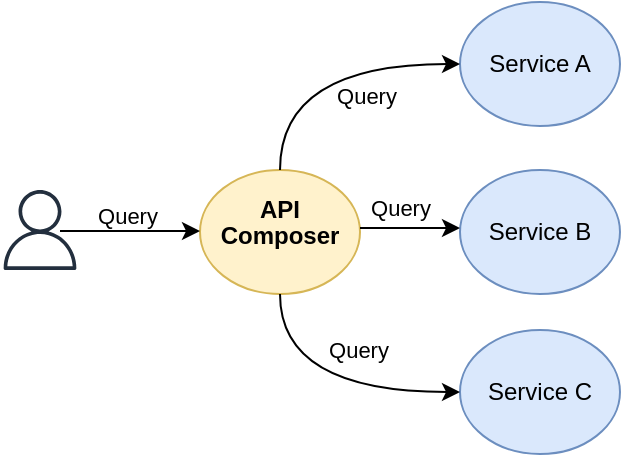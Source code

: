 <mxfile version="15.8.2" type="device"><diagram id="gt4Ij3_lqlr7Av8OrU1x" name="Page-1"><mxGraphModel dx="946" dy="524" grid="1" gridSize="10" guides="1" tooltips="1" connect="1" arrows="1" fold="1" page="1" pageScale="1" pageWidth="850" pageHeight="1100" math="0" shadow="0"><root><mxCell id="0"/><mxCell id="1" parent="0"/><mxCell id="mUacGO4hYQbzx8KF1aHa-20" value="" style="outlineConnect=0;fontColor=#232F3E;gradientColor=none;fillColor=#232F3E;strokeColor=none;dashed=0;verticalLabelPosition=bottom;verticalAlign=top;align=center;html=1;fontSize=12;fontStyle=0;aspect=fixed;pointerEvents=1;shape=mxgraph.aws4.user;" vertex="1" parent="1"><mxGeometry x="260" y="504" width="40" height="40" as="geometry"/></mxCell><mxCell id="mUacGO4hYQbzx8KF1aHa-21" value="" style="ellipse;whiteSpace=wrap;html=1;fillColor=#fff2cc;strokeColor=#d6b656;fontStyle=1" vertex="1" parent="1"><mxGeometry x="360" y="494" width="80" height="62" as="geometry"/></mxCell><mxCell id="mUacGO4hYQbzx8KF1aHa-22" value="Service A" style="ellipse;whiteSpace=wrap;html=1;fillColor=#dae8fc;strokeColor=#6c8ebf;" vertex="1" parent="1"><mxGeometry x="490" y="410" width="80" height="62" as="geometry"/></mxCell><mxCell id="mUacGO4hYQbzx8KF1aHa-23" value="Service B" style="ellipse;whiteSpace=wrap;html=1;fillColor=#dae8fc;strokeColor=#6c8ebf;" vertex="1" parent="1"><mxGeometry x="490" y="494" width="80" height="62" as="geometry"/></mxCell><mxCell id="mUacGO4hYQbzx8KF1aHa-24" value="Service C" style="ellipse;whiteSpace=wrap;html=1;fillColor=#dae8fc;strokeColor=#6c8ebf;" vertex="1" parent="1"><mxGeometry x="490" y="574" width="80" height="62" as="geometry"/></mxCell><mxCell id="mUacGO4hYQbzx8KF1aHa-25" value="" style="endArrow=none;html=1;entryX=0.5;entryY=1;entryDx=0;entryDy=0;exitX=0;exitY=0.5;exitDx=0;exitDy=0;curved=1;startArrow=classic;startFill=1;endFill=0;" edge="1" parent="1" source="mUacGO4hYQbzx8KF1aHa-24" target="mUacGO4hYQbzx8KF1aHa-21"><mxGeometry width="50" height="50" relative="1" as="geometry"><mxPoint x="500" y="584" as="sourcePoint"/><mxPoint x="430" y="534" as="targetPoint"/><Array as="points"><mxPoint x="400" y="605"/></Array></mxGeometry></mxCell><mxCell id="mUacGO4hYQbzx8KF1aHa-26" value="Query" style="edgeLabel;html=1;align=center;verticalAlign=middle;resizable=0;points=[];" vertex="1" connectable="0" parent="mUacGO4hYQbzx8KF1aHa-25"><mxGeometry x="-0.137" y="-12" relative="1" as="geometry"><mxPoint x="9" y="-9" as="offset"/></mxGeometry></mxCell><mxCell id="mUacGO4hYQbzx8KF1aHa-27" value="" style="endArrow=none;html=1;entryX=0.5;entryY=0;entryDx=0;entryDy=0;exitX=0;exitY=0.5;exitDx=0;exitDy=0;curved=1;startArrow=classic;startFill=1;endFill=0;" edge="1" parent="1" source="mUacGO4hYQbzx8KF1aHa-22" target="mUacGO4hYQbzx8KF1aHa-21"><mxGeometry width="50" height="50" relative="1" as="geometry"><mxPoint x="510" y="433" as="sourcePoint"/><mxPoint x="430" y="482.998" as="targetPoint"/><Array as="points"><mxPoint x="400" y="441"/></Array></mxGeometry></mxCell><mxCell id="mUacGO4hYQbzx8KF1aHa-28" value="Query" style="edgeLabel;html=1;align=center;verticalAlign=middle;resizable=0;points=[];" vertex="1" connectable="0" parent="mUacGO4hYQbzx8KF1aHa-27"><mxGeometry x="-0.273" y="3" relative="1" as="geometry"><mxPoint x="5" y="13" as="offset"/></mxGeometry></mxCell><mxCell id="mUacGO4hYQbzx8KF1aHa-29" value="" style="endArrow=none;html=1;startArrow=classic;startFill=1;endFill=0;" edge="1" parent="1"><mxGeometry width="50" height="50" relative="1" as="geometry"><mxPoint x="490" y="523" as="sourcePoint"/><mxPoint x="440" y="523" as="targetPoint"/></mxGeometry></mxCell><mxCell id="mUacGO4hYQbzx8KF1aHa-30" value="Query" style="edgeLabel;html=1;align=center;verticalAlign=middle;resizable=0;points=[];" vertex="1" connectable="0" parent="mUacGO4hYQbzx8KF1aHa-29"><mxGeometry x="0.24" relative="1" as="geometry"><mxPoint x="1" y="-10" as="offset"/></mxGeometry></mxCell><mxCell id="mUacGO4hYQbzx8KF1aHa-31" value="" style="endArrow=classic;html=1;" edge="1" parent="1"><mxGeometry width="50" height="50" relative="1" as="geometry"><mxPoint x="290" y="524.5" as="sourcePoint"/><mxPoint x="360" y="524.5" as="targetPoint"/></mxGeometry></mxCell><mxCell id="mUacGO4hYQbzx8KF1aHa-33" value="&lt;span style=&quot;font-weight: 700&quot;&gt;API&lt;/span&gt;" style="text;html=1;strokeColor=none;fillColor=none;align=center;verticalAlign=middle;whiteSpace=wrap;rounded=0;" vertex="1" parent="1"><mxGeometry x="380" y="504" width="40" height="20" as="geometry"/></mxCell><mxCell id="mUacGO4hYQbzx8KF1aHa-34" value="&lt;span style=&quot;font-weight: 700&quot;&gt;Composer&lt;/span&gt;" style="text;html=1;strokeColor=none;fillColor=none;align=center;verticalAlign=middle;whiteSpace=wrap;rounded=0;" vertex="1" parent="1"><mxGeometry x="370" y="517" width="60" height="20" as="geometry"/></mxCell><mxCell id="mUacGO4hYQbzx8KF1aHa-35" value="&lt;meta charset=&quot;utf-8&quot;&gt;&lt;span style=&quot;color: rgb(0, 0, 0); font-family: helvetica; font-size: 11px; font-style: normal; font-weight: 400; letter-spacing: normal; text-indent: 0px; text-transform: none; word-spacing: 0px; background-color: rgb(255, 255, 255); display: inline; float: none;&quot;&gt;Query&lt;/span&gt;" style="text;whiteSpace=wrap;html=1;align=center;" vertex="1" parent="1"><mxGeometry x="299" y="503" width="50" height="20" as="geometry"/></mxCell></root></mxGraphModel></diagram></mxfile>